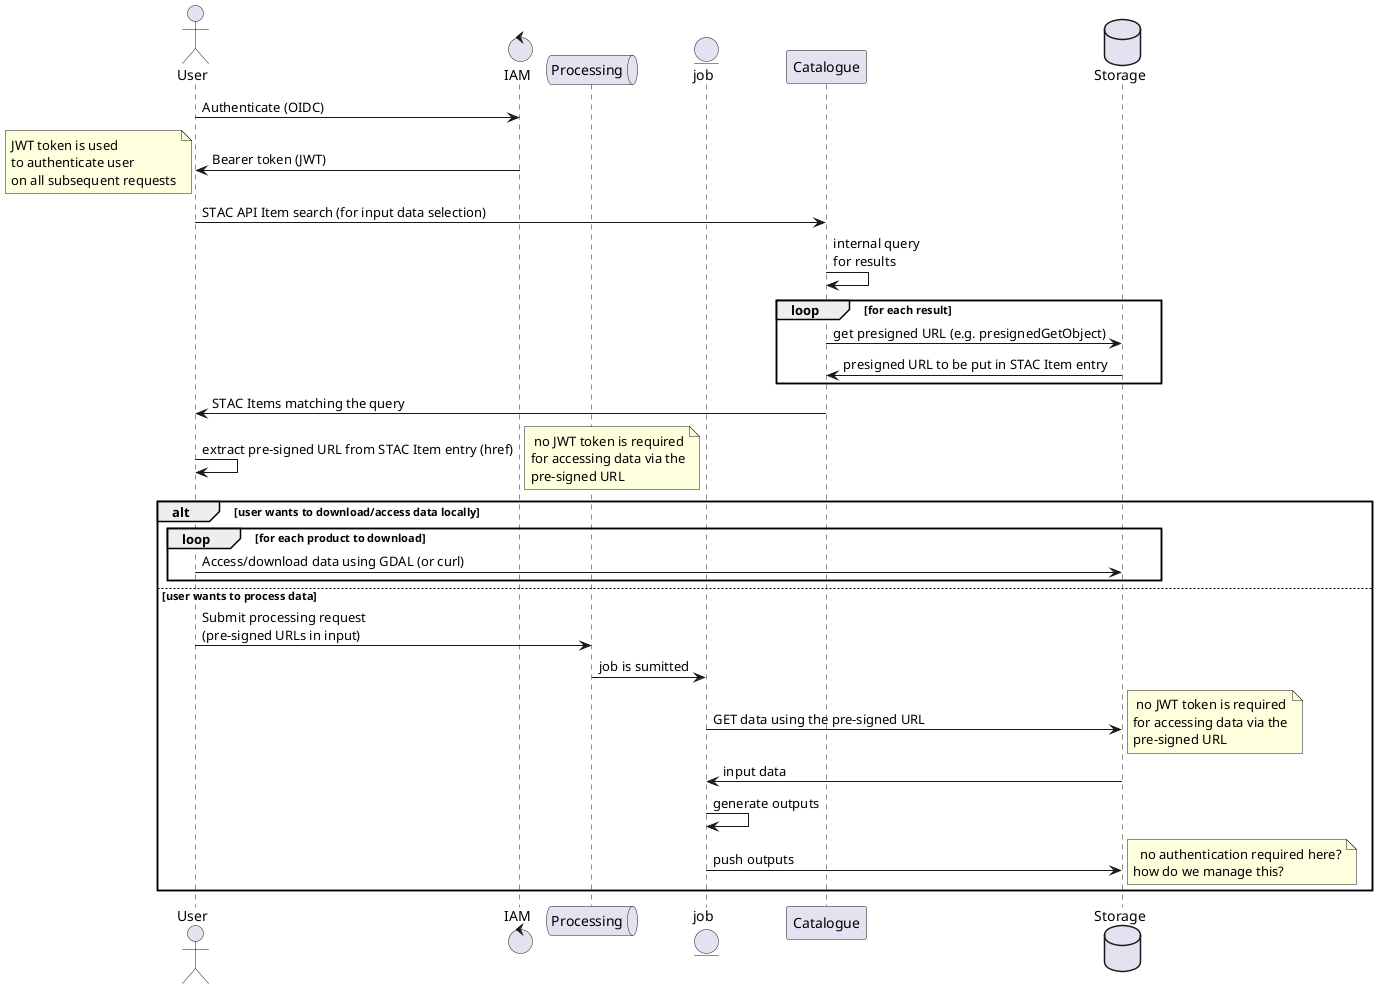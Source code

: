 @startuml Http Asset Access - Catalogue Approach

actor User as user
control IAM as IAM
queue "Processing" as ADES
entity job as job
participant Catalogue as cat
database Storage as storage

user -> IAM : Authenticate (OIDC)
IAM -> user: Bearer token (JWT)
note left
JWT token is used
to authenticate user
on all subsequent requests
end note

user -> cat: STAC API Item search (for input data selection)
cat -> cat: internal query\nfor results
loop for each result
 cat -> storage: get presigned URL (e.g. presignedGetObject)
 storage -> cat: presigned URL to be put in STAC Item entry 
end loop
cat -> user: STAC Items matching the query
user -> user: extract pre-signed URL from STAC Item entry (href)
	note right
	  no JWT token is required
		for accessing data via the
		pre-signed URL
	end note
	
alt user wants to download/access data locally
	loop for each product to download
		user -> storage: Access/download data using GDAL (or curl)
	end loop

else user wants to process data
  user -> ADES: Submit processing request\n(pre-signed URLs in input)
  ADES -> job: job is sumitted
	job -> storage: GET data using the pre-signed URL
		note right
	    no JWT token is required
		  for accessing data via the
		  pre-signed URL
	  end note
	storage -> job: input data
	job -> job: generate outputs
	job -> storage: push outputs
		note right
	    no authentication required here?
			how do we manage this?
	  end note	
end

@enduml
